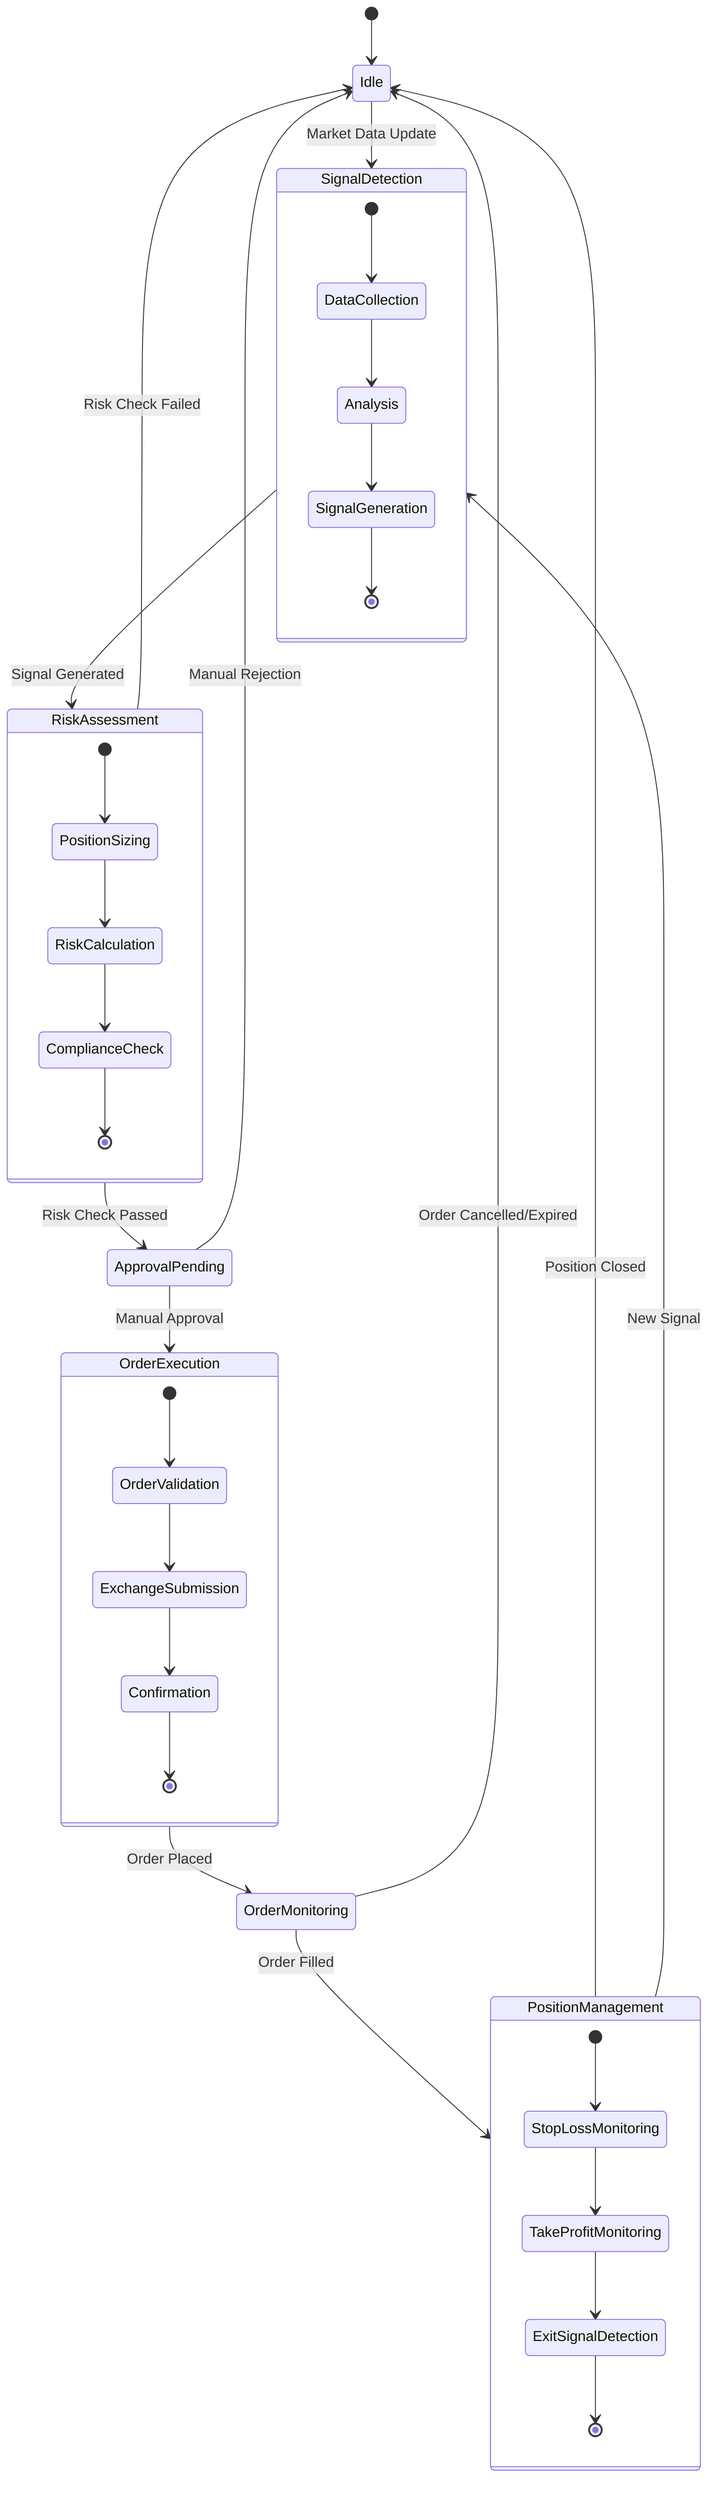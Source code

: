 stateDiagram-v2
    [*] --> Idle
    
    Idle --> SignalDetection : Market Data Update
    SignalDetection --> RiskAssessment : Signal Generated
    RiskAssessment --> ApprovalPending : Risk Check Passed
    RiskAssessment --> Idle : Risk Check Failed
    
    ApprovalPending --> OrderExecution : Manual Approval
    ApprovalPending --> Idle : Manual Rejection
    
    OrderExecution --> OrderMonitoring : Order Placed
    OrderMonitoring --> PositionManagement : Order Filled
    OrderMonitoring --> Idle : Order Cancelled/Expired
    
    PositionManagement --> Idle : Position Closed
    PositionManagement --> SignalDetection : New Signal
    
    state SignalDetection {
        [*] --> DataCollection
        DataCollection --> Analysis
        Analysis --> SignalGeneration
        SignalGeneration --> [*]
    }
    
    state RiskAssessment {
        [*] --> PositionSizing
        PositionSizing --> RiskCalculation
        RiskCalculation --> ComplianceCheck
        ComplianceCheck --> [*]
    }
    
    state OrderExecution {
        [*] --> OrderValidation
        OrderValidation --> ExchangeSubmission
        ExchangeSubmission --> Confirmation
        Confirmation --> [*]
    }
    
    state PositionManagement {
        [*] --> StopLossMonitoring
        StopLossMonitoring --> TakeProfitMonitoring
        TakeProfitMonitoring --> ExitSignalDetection
        ExitSignalDetection --> [*]
    }